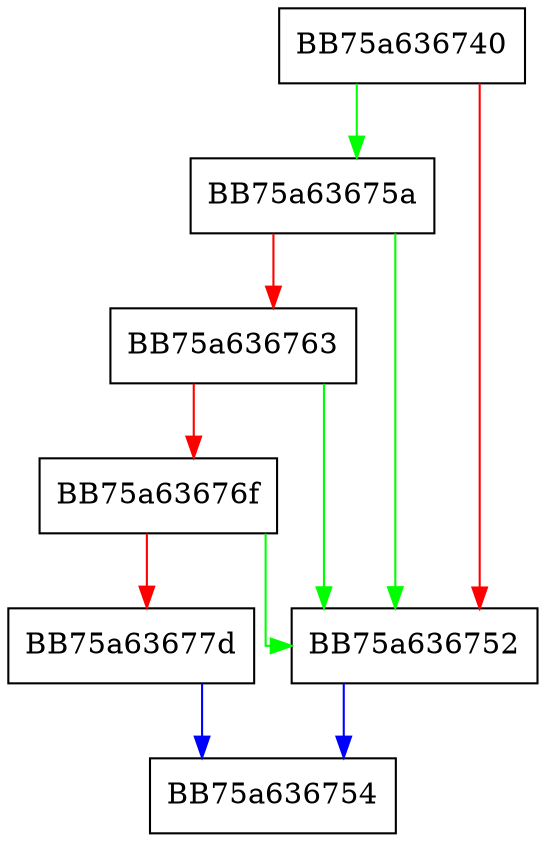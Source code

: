 digraph IsMine {
  node [shape="box"];
  graph [splines=ortho];
  BB75a636740 -> BB75a63675a [color="green"];
  BB75a636740 -> BB75a636752 [color="red"];
  BB75a636752 -> BB75a636754 [color="blue"];
  BB75a63675a -> BB75a636752 [color="green"];
  BB75a63675a -> BB75a636763 [color="red"];
  BB75a636763 -> BB75a636752 [color="green"];
  BB75a636763 -> BB75a63676f [color="red"];
  BB75a63676f -> BB75a636752 [color="green"];
  BB75a63676f -> BB75a63677d [color="red"];
  BB75a63677d -> BB75a636754 [color="blue"];
}